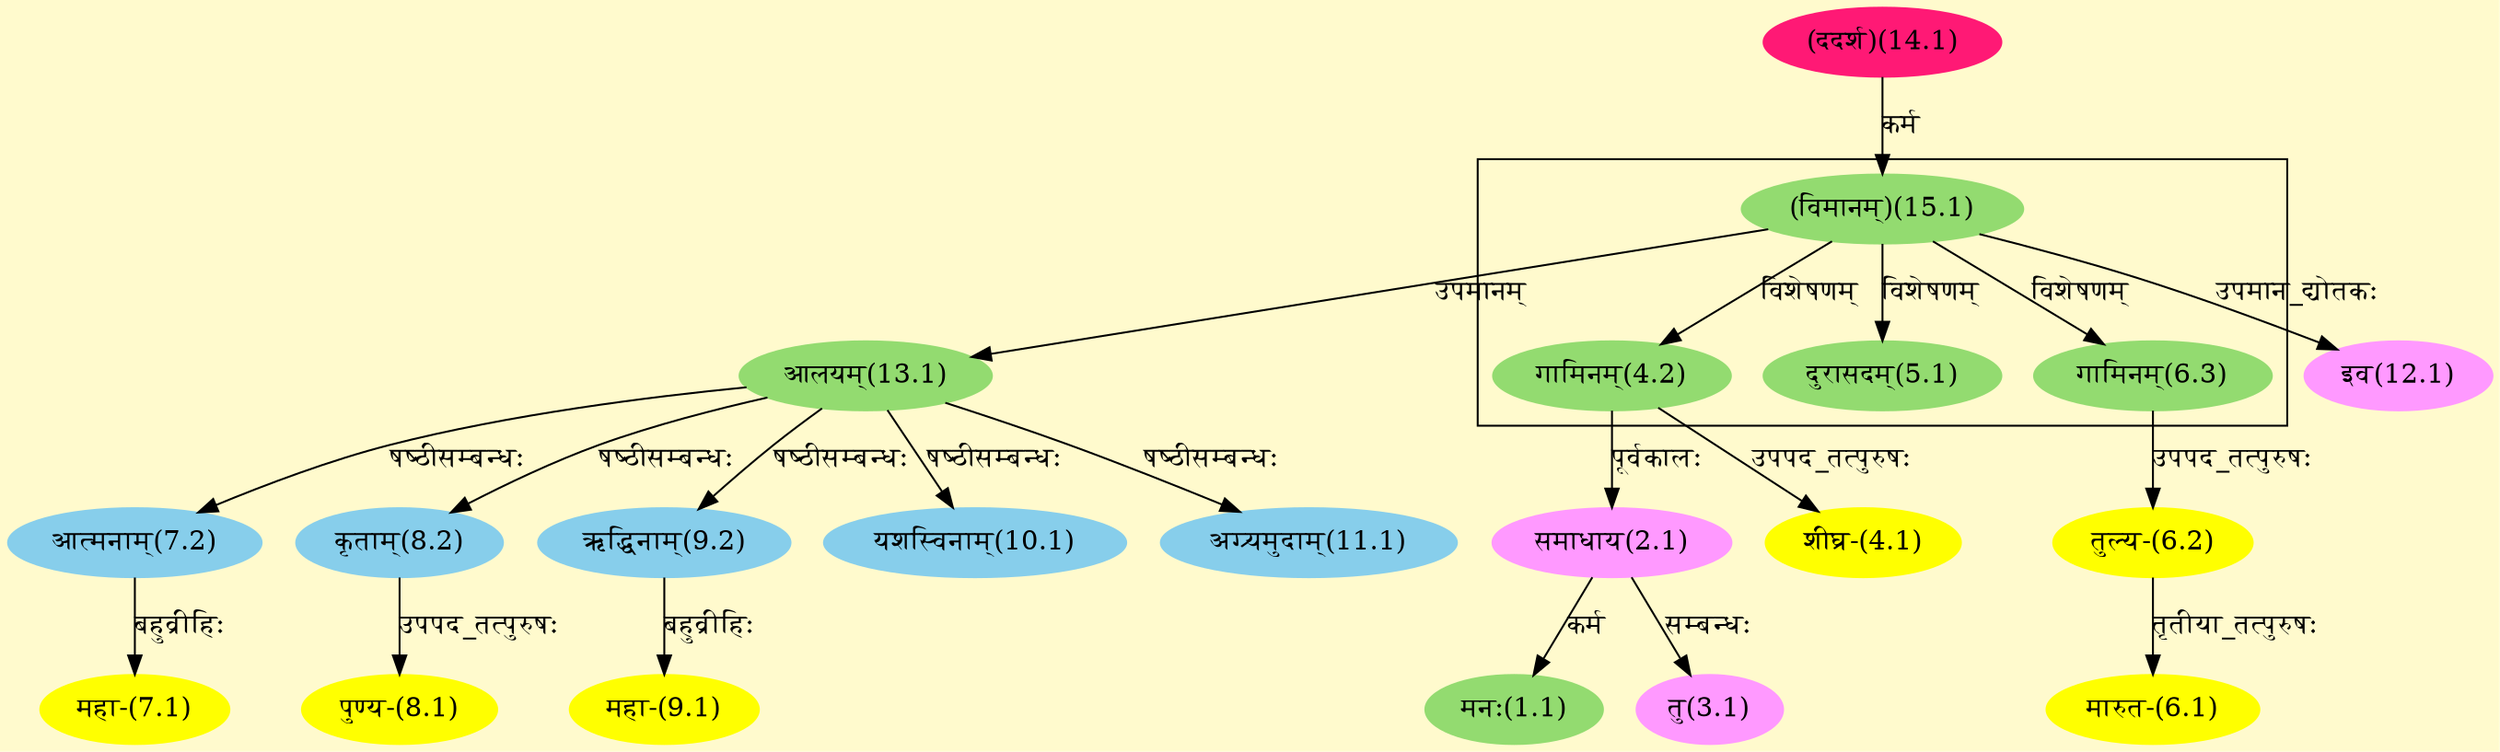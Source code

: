 digraph G{
rankdir=BT;
 compound=true;
 bgcolor="lemonchiffon1";

subgraph cluster_1{
Node4_2 [style=filled, color="#93DB70" label = "गामिनम्(4.2)"]
Node15_1 [style=filled, color="#93DB70" label = "(विमानम्)(15.1)"]
Node5_1 [style=filled, color="#93DB70" label = "दुरासदम्(5.1)"]
Node6_3 [style=filled, color="#93DB70" label = "गामिनम्(6.3)"]

}
Node1_1 [style=filled, color="#93DB70" label = "मनः(1.1)"]
Node2_1 [style=filled, color="#FF99FF" label = "समाधाय(2.1)"]
Node4_2 [style=filled, color="#93DB70" label = "गामिनम्(4.2)"]
Node3_1 [style=filled, color="#FF99FF" label = "तु(3.1)"]
Node4_1 [style=filled, color="#FFFF00" label = "शीघ्र-(4.1)"]
Node6_1 [style=filled, color="#FFFF00" label = "मारुत-(6.1)"]
Node6_2 [style=filled, color="#FFFF00" label = "तुल्य-(6.2)"]
Node6_3 [style=filled, color="#93DB70" label = "गामिनम्(6.3)"]
Node7_1 [style=filled, color="#FFFF00" label = "महा-(7.1)"]
Node7_2 [style=filled, color="#87CEEB" label = "आत्मनाम्(7.2)"]
Node13_1 [style=filled, color="#93DB70" label = "आलयम्(13.1)"]
Node8_1 [style=filled, color="#FFFF00" label = "पुण्य-(8.1)"]
Node8_2 [style=filled, color="#87CEEB" label = "कृताम्(8.2)"]
Node9_1 [style=filled, color="#FFFF00" label = "महा-(9.1)"]
Node9_2 [style=filled, color="#87CEEB" label = "ऋद्धिनाम्(9.2)"]
Node10_1 [style=filled, color="#87CEEB" label = "यशस्विनाम्(10.1)"]
Node11_1 [style=filled, color="#87CEEB" label = "अग्र्यमुदाम्(11.1)"]
Node12_1 [style=filled, color="#FF99FF" label = "इव(12.1)"]
Node15_1 [style=filled, color="#93DB70" label = "(विमानम्)(15.1)"]
Node14_1 [style=filled, color="#FF1975" label = "(ददर्श)(14.1)"]
/* Start of Relations section */

Node1_1 -> Node2_1 [  label="कर्म"  dir="back" ]
Node2_1 -> Node4_2 [  label="पूर्वकालः"  dir="back" ]
Node3_1 -> Node2_1 [  label="सम्बन्धः"  dir="back" ]
Node4_1 -> Node4_2 [  label="उपपद_तत्पुरुषः"  dir="back" ]
Node4_2 -> Node15_1 [  label="विशेषणम्"  dir="back" ]
Node5_1 -> Node15_1 [  label="विशेषणम्"  dir="back" ]
Node6_1 -> Node6_2 [  label="तृतीया_तत्पुरुषः"  dir="back" ]
Node6_2 -> Node6_3 [  label="उपपद_तत्पुरुषः"  dir="back" ]
Node6_3 -> Node15_1 [  label="विशेषणम्"  dir="back" ]
Node7_1 -> Node7_2 [  label="बहुव्रीहिः"  dir="back" ]
Node7_2 -> Node13_1 [  label="षष्ठीसम्बन्धः"  dir="back" ]
Node8_1 -> Node8_2 [  label="उपपद_तत्पुरुषः"  dir="back" ]
Node8_2 -> Node13_1 [  label="षष्ठीसम्बन्धः"  dir="back" ]
Node9_1 -> Node9_2 [  label="बहुव्रीहिः"  dir="back" ]
Node9_2 -> Node13_1 [  label="षष्ठीसम्बन्धः"  dir="back" ]
Node10_1 -> Node13_1 [  label="षष्ठीसम्बन्धः"  dir="back" ]
Node11_1 -> Node13_1 [  label="षष्ठीसम्बन्धः"  dir="back" ]
Node12_1 -> Node15_1 [  label="उपमान_द्योतकः"  dir="back" ]
Node13_1 -> Node15_1 [  label="उपमानम्"  dir="back" ]
Node15_1 -> Node14_1 [  label="कर्म"  dir="back" ]
}
